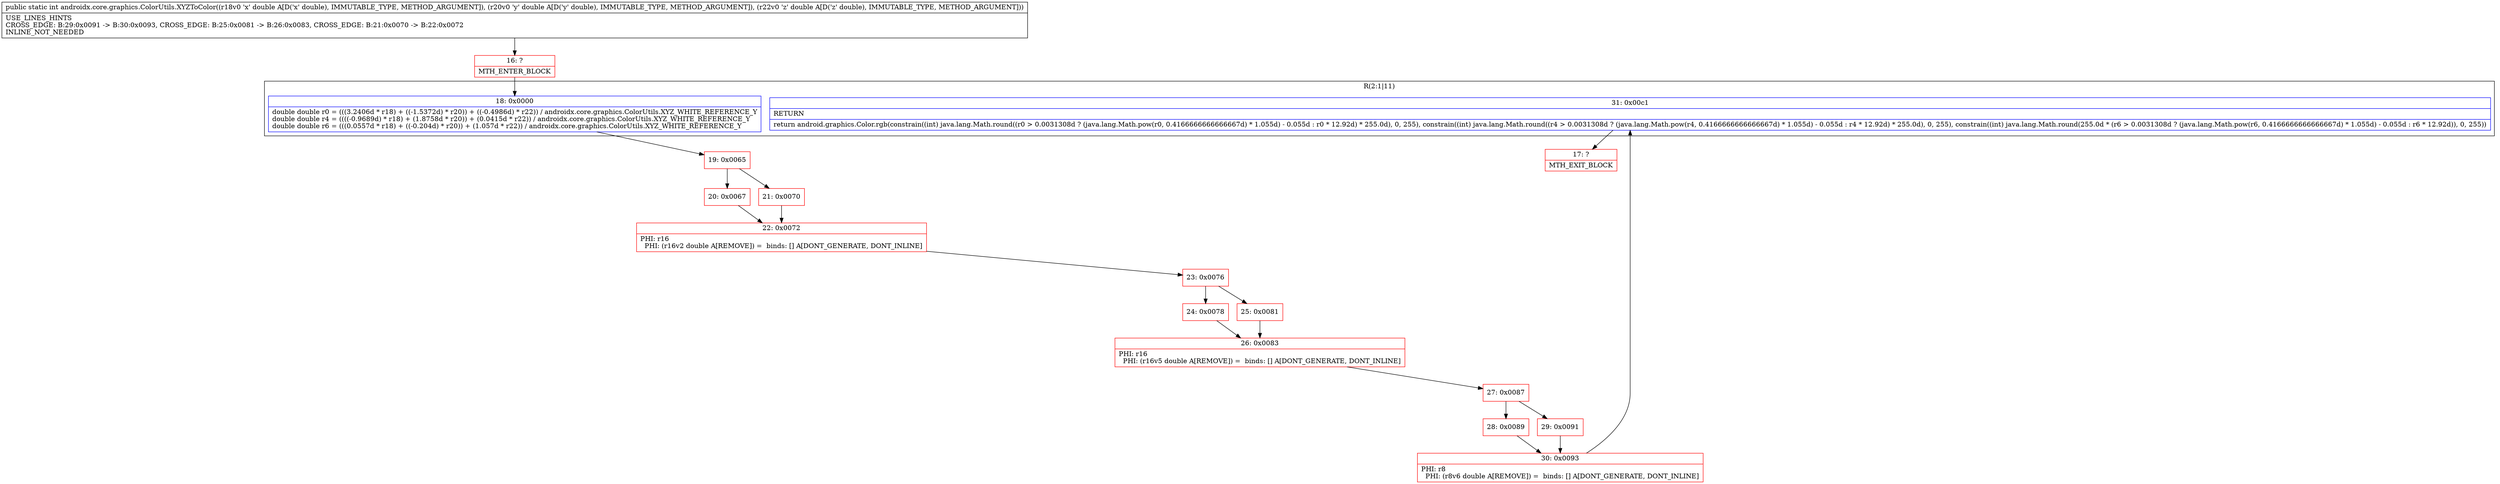 digraph "CFG forandroidx.core.graphics.ColorUtils.XYZToColor(DDD)I" {
subgraph cluster_Region_859510886 {
label = "R(2:1|11)";
node [shape=record,color=blue];
Node_18 [shape=record,label="{18\:\ 0x0000|double double r0 = (((3.2406d * r18) + ((\-1.5372d) * r20)) + ((\-0.4986d) * r22)) \/ androidx.core.graphics.ColorUtils.XYZ_WHITE_REFERENCE_Y\ldouble double r4 = ((((\-0.9689d) * r18) + (1.8758d * r20)) + (0.0415d * r22)) \/ androidx.core.graphics.ColorUtils.XYZ_WHITE_REFERENCE_Y\ldouble double r6 = (((0.0557d * r18) + ((\-0.204d) * r20)) + (1.057d * r22)) \/ androidx.core.graphics.ColorUtils.XYZ_WHITE_REFERENCE_Y\l}"];
Node_31 [shape=record,label="{31\:\ 0x00c1|RETURN\l|return android.graphics.Color.rgb(constrain((int) java.lang.Math.round((r0 \> 0.0031308d ? (java.lang.Math.pow(r0, 0.4166666666666667d) * 1.055d) \- 0.055d : r0 * 12.92d) * 255.0d), 0, 255), constrain((int) java.lang.Math.round((r4 \> 0.0031308d ? (java.lang.Math.pow(r4, 0.4166666666666667d) * 1.055d) \- 0.055d : r4 * 12.92d) * 255.0d), 0, 255), constrain((int) java.lang.Math.round(255.0d * (r6 \> 0.0031308d ? (java.lang.Math.pow(r6, 0.4166666666666667d) * 1.055d) \- 0.055d : r6 * 12.92d)), 0, 255))\l}"];
}
Node_16 [shape=record,color=red,label="{16\:\ ?|MTH_ENTER_BLOCK\l}"];
Node_19 [shape=record,color=red,label="{19\:\ 0x0065}"];
Node_20 [shape=record,color=red,label="{20\:\ 0x0067}"];
Node_22 [shape=record,color=red,label="{22\:\ 0x0072|PHI: r16 \l  PHI: (r16v2 double A[REMOVE]) =  binds: [] A[DONT_GENERATE, DONT_INLINE]\l}"];
Node_23 [shape=record,color=red,label="{23\:\ 0x0076}"];
Node_24 [shape=record,color=red,label="{24\:\ 0x0078}"];
Node_26 [shape=record,color=red,label="{26\:\ 0x0083|PHI: r16 \l  PHI: (r16v5 double A[REMOVE]) =  binds: [] A[DONT_GENERATE, DONT_INLINE]\l}"];
Node_27 [shape=record,color=red,label="{27\:\ 0x0087}"];
Node_28 [shape=record,color=red,label="{28\:\ 0x0089}"];
Node_30 [shape=record,color=red,label="{30\:\ 0x0093|PHI: r8 \l  PHI: (r8v6 double A[REMOVE]) =  binds: [] A[DONT_GENERATE, DONT_INLINE]\l}"];
Node_17 [shape=record,color=red,label="{17\:\ ?|MTH_EXIT_BLOCK\l}"];
Node_29 [shape=record,color=red,label="{29\:\ 0x0091}"];
Node_25 [shape=record,color=red,label="{25\:\ 0x0081}"];
Node_21 [shape=record,color=red,label="{21\:\ 0x0070}"];
MethodNode[shape=record,label="{public static int androidx.core.graphics.ColorUtils.XYZToColor((r18v0 'x' double A[D('x' double), IMMUTABLE_TYPE, METHOD_ARGUMENT]), (r20v0 'y' double A[D('y' double), IMMUTABLE_TYPE, METHOD_ARGUMENT]), (r22v0 'z' double A[D('z' double), IMMUTABLE_TYPE, METHOD_ARGUMENT]))  | USE_LINES_HINTS\lCROSS_EDGE: B:29:0x0091 \-\> B:30:0x0093, CROSS_EDGE: B:25:0x0081 \-\> B:26:0x0083, CROSS_EDGE: B:21:0x0070 \-\> B:22:0x0072\lINLINE_NOT_NEEDED\l}"];
MethodNode -> Node_16;Node_18 -> Node_19;
Node_31 -> Node_17;
Node_16 -> Node_18;
Node_19 -> Node_20;
Node_19 -> Node_21;
Node_20 -> Node_22;
Node_22 -> Node_23;
Node_23 -> Node_24;
Node_23 -> Node_25;
Node_24 -> Node_26;
Node_26 -> Node_27;
Node_27 -> Node_28;
Node_27 -> Node_29;
Node_28 -> Node_30;
Node_30 -> Node_31;
Node_29 -> Node_30;
Node_25 -> Node_26;
Node_21 -> Node_22;
}

